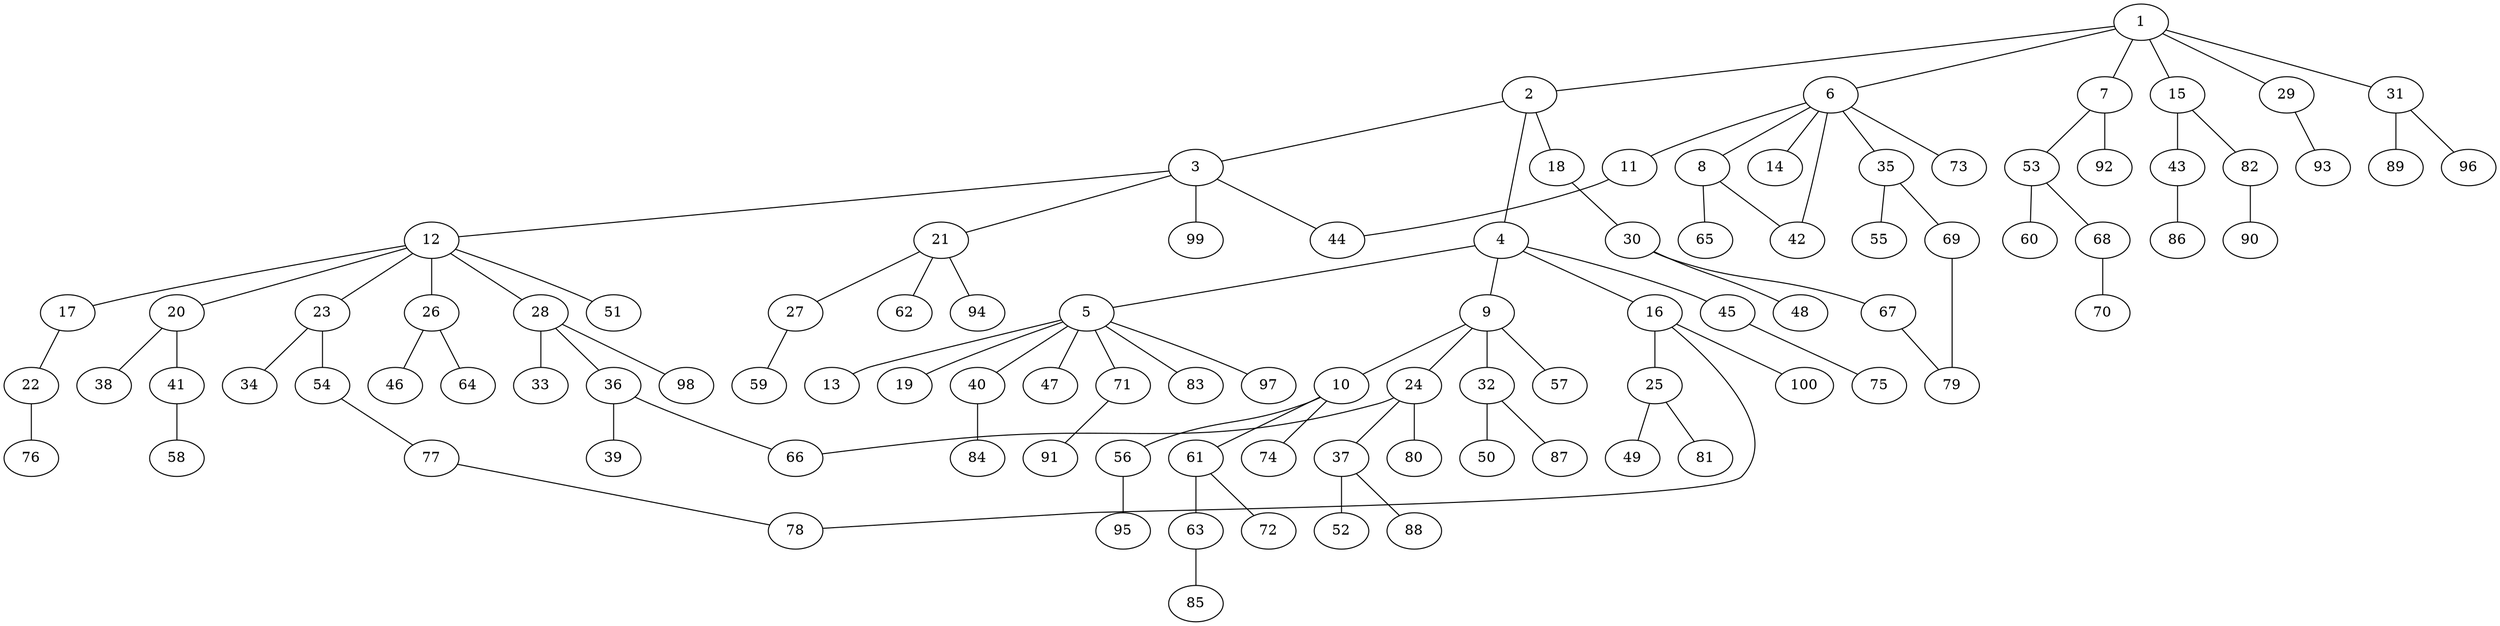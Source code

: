 graph graphname {1--2
1--6
1--7
1--15
1--29
1--31
2--3
2--4
2--18
3--12
3--21
3--44
3--99
4--5
4--9
4--16
4--45
5--13
5--19
5--40
5--47
5--71
5--83
5--97
6--8
6--11
6--14
6--35
6--42
6--73
7--53
7--92
8--42
8--65
9--10
9--24
9--32
9--57
10--56
10--61
10--74
11--44
12--17
12--20
12--23
12--26
12--28
12--51
15--43
15--82
16--25
16--78
16--100
17--22
18--30
20--38
20--41
21--27
21--62
21--94
22--76
23--34
23--54
24--37
24--66
24--80
25--49
25--81
26--46
26--64
27--59
28--33
28--36
28--98
29--93
30--48
30--67
31--89
31--96
32--50
32--87
35--55
35--69
36--39
36--66
37--52
37--88
40--84
41--58
43--86
45--75
53--60
53--68
54--77
56--95
61--63
61--72
63--85
67--79
68--70
69--79
71--91
77--78
82--90
}